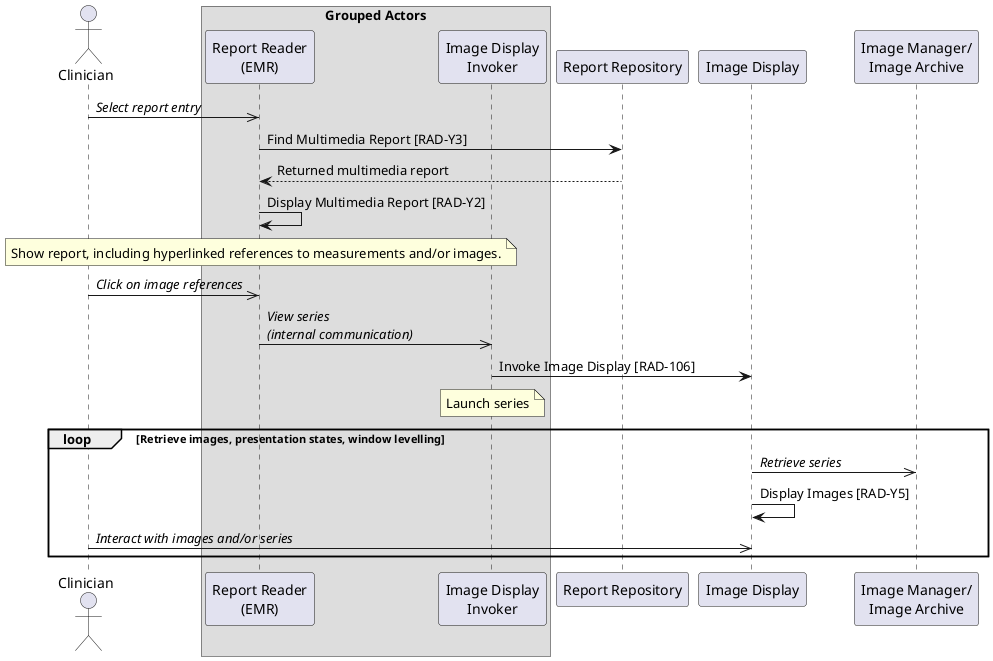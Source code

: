 @startuml

actor Clinician as Clinician

box Grouped Actors
participant "Report Reader\n(EMR)" as EMR
participant "Image Display\nInvoker" as Invoker
end box

participant "Report Repository" as Repo

participant "Image Display" as Display
participant "Image Manager/\nImage Archive" as Archive

Clinician->>EMR: //Select report entry//

EMR->Repo: Find Multimedia Report [RAD-Y3]
Repo-->EMR: Returned multimedia report
EMR->EMR: Display Multimedia Report [RAD-Y2]
note over EMR
Show report, including hyperlinked references to measurements and/or images.
end note

Clinician->>EMR: //Click on image references//
EMR->>Invoker: //View series//\n//(internal communication)//
Invoker->Display: Invoke Image Display [RAD-106]
note over Invoker
Launch series
end note

loop Retrieve images, presentation states, window levelling
Display->>Archive: //Retrieve series//
Display->Display: Display Images [RAD-Y5]

Clinician->>Display: //Interact with images and/or series//
end loop

@enduml